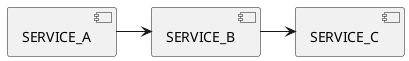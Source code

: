 @startuml components-flow

    [SERVICE_A]
    [SERVICE_B]
    [SERVICE_C]

    [SERVICE_A] -right-> [SERVICE_B]
    [SERVICE_B] -right-> [SERVICE_C]
@enduml